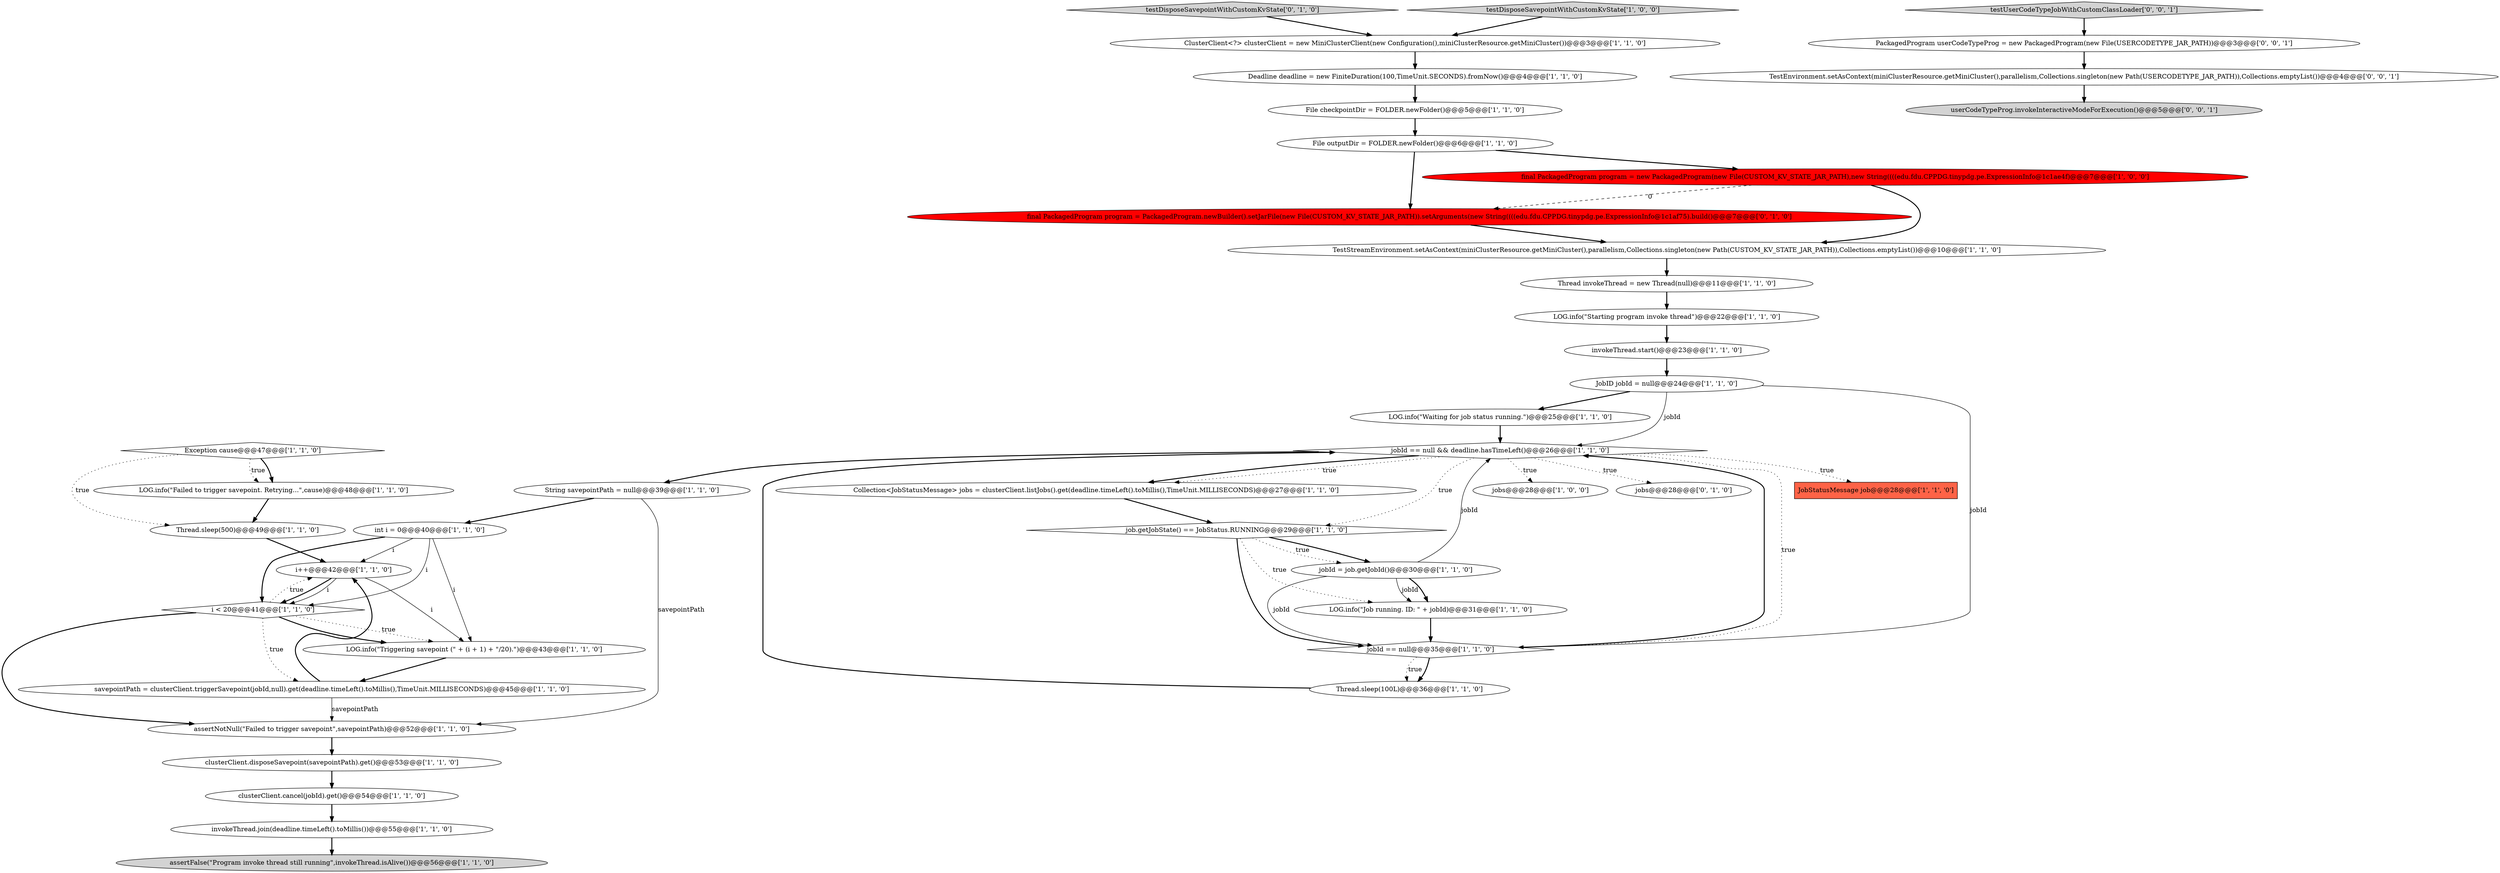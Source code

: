 digraph {
14 [style = filled, label = "LOG.info(\"Failed to trigger savepoint. Retrying...\",cause)@@@48@@@['1', '1', '0']", fillcolor = white, shape = ellipse image = "AAA0AAABBB1BBB"];
6 [style = filled, label = "Collection<JobStatusMessage> jobs = clusterClient.listJobs().get(deadline.timeLeft().toMillis(),TimeUnit.MILLISECONDS)@@@27@@@['1', '1', '0']", fillcolor = white, shape = ellipse image = "AAA0AAABBB1BBB"];
11 [style = filled, label = "LOG.info(\"Waiting for job status running.\")@@@25@@@['1', '1', '0']", fillcolor = white, shape = ellipse image = "AAA0AAABBB1BBB"];
22 [style = filled, label = "File checkpointDir = FOLDER.newFolder()@@@5@@@['1', '1', '0']", fillcolor = white, shape = ellipse image = "AAA0AAABBB1BBB"];
41 [style = filled, label = "userCodeTypeProg.invokeInteractiveModeForExecution()@@@5@@@['0', '0', '1']", fillcolor = lightgray, shape = ellipse image = "AAA0AAABBB3BBB"];
4 [style = filled, label = "Exception cause@@@47@@@['1', '1', '0']", fillcolor = white, shape = diamond image = "AAA0AAABBB1BBB"];
36 [style = filled, label = "final PackagedProgram program = PackagedProgram.newBuilder().setJarFile(new File(CUSTOM_KV_STATE_JAR_PATH)).setArguments(new String((((edu.fdu.CPPDG.tinypdg.pe.ExpressionInfo@1c1af75).build()@@@7@@@['0', '1', '0']", fillcolor = red, shape = ellipse image = "AAA1AAABBB2BBB"];
31 [style = filled, label = "JobStatusMessage job@@@28@@@['1', '1', '0']", fillcolor = tomato, shape = box image = "AAA0AAABBB1BBB"];
16 [style = filled, label = "final PackagedProgram program = new PackagedProgram(new File(CUSTOM_KV_STATE_JAR_PATH),new String((((edu.fdu.CPPDG.tinypdg.pe.ExpressionInfo@1c1ae4f)@@@7@@@['1', '0', '0']", fillcolor = red, shape = ellipse image = "AAA1AAABBB1BBB"];
15 [style = filled, label = "invokeThread.start()@@@23@@@['1', '1', '0']", fillcolor = white, shape = ellipse image = "AAA0AAABBB1BBB"];
37 [style = filled, label = "testDisposeSavepointWithCustomKvState['0', '1', '0']", fillcolor = lightgray, shape = diamond image = "AAA0AAABBB2BBB"];
39 [style = filled, label = "testUserCodeTypeJobWithCustomClassLoader['0', '0', '1']", fillcolor = lightgray, shape = diamond image = "AAA0AAABBB3BBB"];
10 [style = filled, label = "jobId = job.getJobId()@@@30@@@['1', '1', '0']", fillcolor = white, shape = ellipse image = "AAA0AAABBB1BBB"];
18 [style = filled, label = "Thread.sleep(500)@@@49@@@['1', '1', '0']", fillcolor = white, shape = ellipse image = "AAA0AAABBB1BBB"];
13 [style = filled, label = "LOG.info(\"Job running. ID: \" + jobId)@@@31@@@['1', '1', '0']", fillcolor = white, shape = ellipse image = "AAA0AAABBB1BBB"];
1 [style = filled, label = "LOG.info(\"Triggering savepoint (\" + (i + 1) + \"/20).\")@@@43@@@['1', '1', '0']", fillcolor = white, shape = ellipse image = "AAA0AAABBB1BBB"];
12 [style = filled, label = "JobID jobId = null@@@24@@@['1', '1', '0']", fillcolor = white, shape = ellipse image = "AAA0AAABBB1BBB"];
38 [style = filled, label = "PackagedProgram userCodeTypeProg = new PackagedProgram(new File(USERCODETYPE_JAR_PATH))@@@3@@@['0', '0', '1']", fillcolor = white, shape = ellipse image = "AAA0AAABBB3BBB"];
25 [style = filled, label = "Thread invokeThread = new Thread(null)@@@11@@@['1', '1', '0']", fillcolor = white, shape = ellipse image = "AAA0AAABBB1BBB"];
0 [style = filled, label = "LOG.info(\"Starting program invoke thread\")@@@22@@@['1', '1', '0']", fillcolor = white, shape = ellipse image = "AAA0AAABBB1BBB"];
32 [style = filled, label = "i < 20@@@41@@@['1', '1', '0']", fillcolor = white, shape = diamond image = "AAA0AAABBB1BBB"];
33 [style = filled, label = "TestStreamEnvironment.setAsContext(miniClusterResource.getMiniCluster(),parallelism,Collections.singleton(new Path(CUSTOM_KV_STATE_JAR_PATH)),Collections.emptyList())@@@10@@@['1', '1', '0']", fillcolor = white, shape = ellipse image = "AAA0AAABBB1BBB"];
19 [style = filled, label = "clusterClient.disposeSavepoint(savepointPath).get()@@@53@@@['1', '1', '0']", fillcolor = white, shape = ellipse image = "AAA0AAABBB1BBB"];
23 [style = filled, label = "jobId == null && deadline.hasTimeLeft()@@@26@@@['1', '1', '0']", fillcolor = white, shape = diamond image = "AAA0AAABBB1BBB"];
27 [style = filled, label = "testDisposeSavepointWithCustomKvState['1', '0', '0']", fillcolor = lightgray, shape = diamond image = "AAA0AAABBB1BBB"];
26 [style = filled, label = "jobs@@@28@@@['1', '0', '0']", fillcolor = white, shape = ellipse image = "AAA0AAABBB1BBB"];
40 [style = filled, label = "TestEnvironment.setAsContext(miniClusterResource.getMiniCluster(),parallelism,Collections.singleton(new Path(USERCODETYPE_JAR_PATH)),Collections.emptyList())@@@4@@@['0', '0', '1']", fillcolor = white, shape = ellipse image = "AAA0AAABBB3BBB"];
8 [style = filled, label = "savepointPath = clusterClient.triggerSavepoint(jobId,null).get(deadline.timeLeft().toMillis(),TimeUnit.MILLISECONDS)@@@45@@@['1', '1', '0']", fillcolor = white, shape = ellipse image = "AAA0AAABBB1BBB"];
35 [style = filled, label = "jobs@@@28@@@['0', '1', '0']", fillcolor = white, shape = ellipse image = "AAA0AAABBB2BBB"];
20 [style = filled, label = "job.getJobState() == JobStatus.RUNNING@@@29@@@['1', '1', '0']", fillcolor = white, shape = diamond image = "AAA0AAABBB1BBB"];
7 [style = filled, label = "int i = 0@@@40@@@['1', '1', '0']", fillcolor = white, shape = ellipse image = "AAA0AAABBB1BBB"];
21 [style = filled, label = "i++@@@42@@@['1', '1', '0']", fillcolor = white, shape = ellipse image = "AAA0AAABBB1BBB"];
3 [style = filled, label = "assertFalse(\"Program invoke thread still running\",invokeThread.isAlive())@@@56@@@['1', '1', '0']", fillcolor = lightgray, shape = ellipse image = "AAA0AAABBB1BBB"];
2 [style = filled, label = "Deadline deadline = new FiniteDuration(100,TimeUnit.SECONDS).fromNow()@@@4@@@['1', '1', '0']", fillcolor = white, shape = ellipse image = "AAA0AAABBB1BBB"];
9 [style = filled, label = "invokeThread.join(deadline.timeLeft().toMillis())@@@55@@@['1', '1', '0']", fillcolor = white, shape = ellipse image = "AAA0AAABBB1BBB"];
30 [style = filled, label = "jobId == null@@@35@@@['1', '1', '0']", fillcolor = white, shape = diamond image = "AAA0AAABBB1BBB"];
5 [style = filled, label = "assertNotNull(\"Failed to trigger savepoint\",savepointPath)@@@52@@@['1', '1', '0']", fillcolor = white, shape = ellipse image = "AAA0AAABBB1BBB"];
28 [style = filled, label = "clusterClient.cancel(jobId).get()@@@54@@@['1', '1', '0']", fillcolor = white, shape = ellipse image = "AAA0AAABBB1BBB"];
24 [style = filled, label = "Thread.sleep(100L)@@@36@@@['1', '1', '0']", fillcolor = white, shape = ellipse image = "AAA0AAABBB1BBB"];
29 [style = filled, label = "ClusterClient<?> clusterClient = new MiniClusterClient(new Configuration(),miniClusterResource.getMiniCluster())@@@3@@@['1', '1', '0']", fillcolor = white, shape = ellipse image = "AAA0AAABBB1BBB"];
34 [style = filled, label = "String savepointPath = null@@@39@@@['1', '1', '0']", fillcolor = white, shape = ellipse image = "AAA0AAABBB1BBB"];
17 [style = filled, label = "File outputDir = FOLDER.newFolder()@@@6@@@['1', '1', '0']", fillcolor = white, shape = ellipse image = "AAA0AAABBB1BBB"];
25->0 [style = bold, label=""];
32->5 [style = bold, label=""];
30->24 [style = bold, label=""];
7->32 [style = bold, label=""];
4->14 [style = bold, label=""];
10->30 [style = solid, label="jobId"];
4->18 [style = dotted, label="true"];
7->32 [style = solid, label="i"];
1->8 [style = bold, label=""];
32->21 [style = dotted, label="true"];
34->5 [style = solid, label="savepointPath"];
30->24 [style = dotted, label="true"];
23->6 [style = dotted, label="true"];
10->23 [style = solid, label="jobId"];
10->13 [style = solid, label="jobId"];
7->1 [style = solid, label="i"];
30->23 [style = bold, label=""];
12->11 [style = bold, label=""];
37->29 [style = bold, label=""];
34->7 [style = bold, label=""];
28->9 [style = bold, label=""];
8->5 [style = solid, label="savepointPath"];
23->30 [style = dotted, label="true"];
7->21 [style = solid, label="i"];
13->30 [style = bold, label=""];
4->14 [style = dotted, label="true"];
36->33 [style = bold, label=""];
0->15 [style = bold, label=""];
20->10 [style = bold, label=""];
6->20 [style = bold, label=""];
5->19 [style = bold, label=""];
17->36 [style = bold, label=""];
23->20 [style = dotted, label="true"];
29->2 [style = bold, label=""];
23->26 [style = dotted, label="true"];
32->8 [style = dotted, label="true"];
10->13 [style = bold, label=""];
33->25 [style = bold, label=""];
16->33 [style = bold, label=""];
23->6 [style = bold, label=""];
32->1 [style = bold, label=""];
20->10 [style = dotted, label="true"];
21->32 [style = bold, label=""];
40->41 [style = bold, label=""];
23->35 [style = dotted, label="true"];
16->36 [style = dashed, label="0"];
39->38 [style = bold, label=""];
23->34 [style = bold, label=""];
22->17 [style = bold, label=""];
8->21 [style = bold, label=""];
9->3 [style = bold, label=""];
14->18 [style = bold, label=""];
20->13 [style = dotted, label="true"];
15->12 [style = bold, label=""];
19->28 [style = bold, label=""];
18->21 [style = bold, label=""];
27->29 [style = bold, label=""];
2->22 [style = bold, label=""];
20->30 [style = bold, label=""];
38->40 [style = bold, label=""];
12->23 [style = solid, label="jobId"];
21->1 [style = solid, label="i"];
11->23 [style = bold, label=""];
23->31 [style = dotted, label="true"];
32->1 [style = dotted, label="true"];
17->16 [style = bold, label=""];
21->32 [style = solid, label="i"];
24->23 [style = bold, label=""];
12->30 [style = solid, label="jobId"];
}
